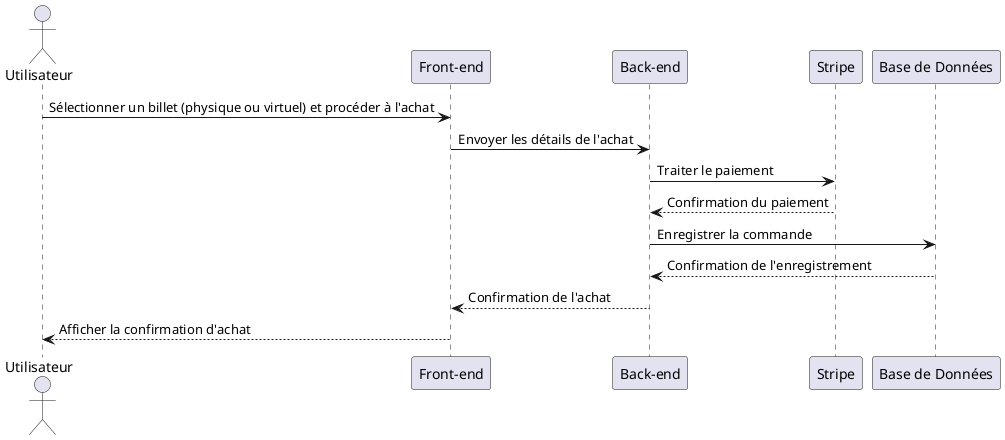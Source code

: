 @startuml
actor Utilisateur
participant "Front-end" as FE
participant "Back-end" as BE
participant "Stripe" as ST
participant "Base de Données" as DB

Utilisateur -> FE: Sélectionner un billet (physique ou virtuel) et procéder à l'achat
FE -> BE: Envoyer les détails de l'achat
BE -> ST: Traiter le paiement
ST --> BE: Confirmation du paiement
BE -> DB: Enregistrer la commande
DB --> BE: Confirmation de l'enregistrement
BE --> FE: Confirmation de l'achat
FE --> Utilisateur: Afficher la confirmation d'achat

@enduml
